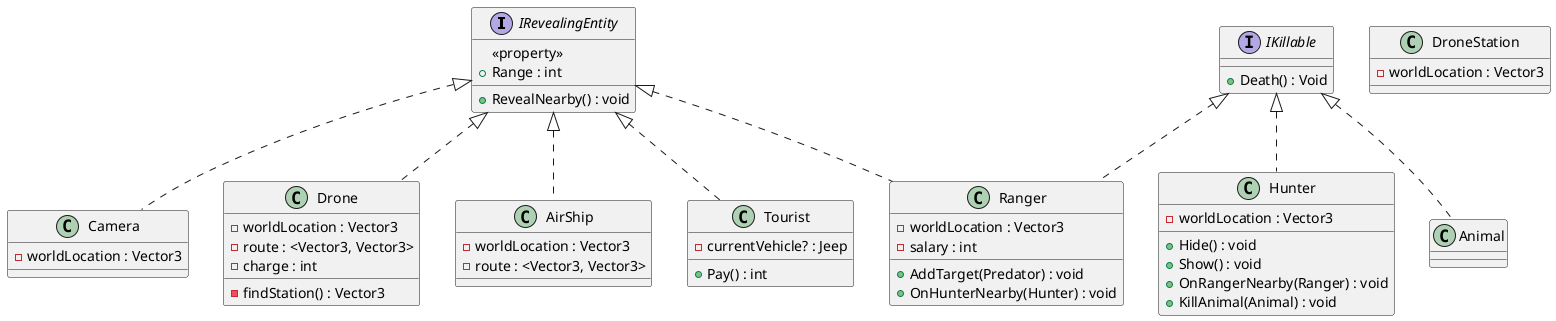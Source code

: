 @startuml osztálydiagram

interface IRevealingEntity{
    <<property>>
    + Range : int
    
    + RevealNearby() : void
}

interface IKillable{
    + Death() : Void
}

class Ranger{
    - worldLocation : Vector3
    - salary : int
    + AddTarget(Predator) : void
    + OnHunterNearby(Hunter) : void
}

class Hunter{
    - worldLocation : Vector3
    + Hide() : void
    + Show() : void
    + OnRangerNearby(Ranger) : void
    + KillAnimal(Animal) : void
}

class Camera{
    - worldLocation : Vector3
}
class Drone{
    - worldLocation : Vector3
    - route : <Vector3, Vector3>
    - charge : int
    - findStation() : Vector3
}
class DroneStation{
    - worldLocation : Vector3
}
class AirShip{
    - worldLocation : Vector3
    - route : <Vector3, Vector3>
}

class Tourist{
    - currentVehicle? : Jeep
    + Pay() : int
}


IRevealingEntity <|.. Ranger
IRevealingEntity <|.. Camera
IRevealingEntity <|.. Drone
IRevealingEntity <|.. AirShip
IRevealingEntity <|.. Tourist

IKillable <|.. Hunter
IKillable <|.. Ranger
IKillable <|.. Animal

@enduml